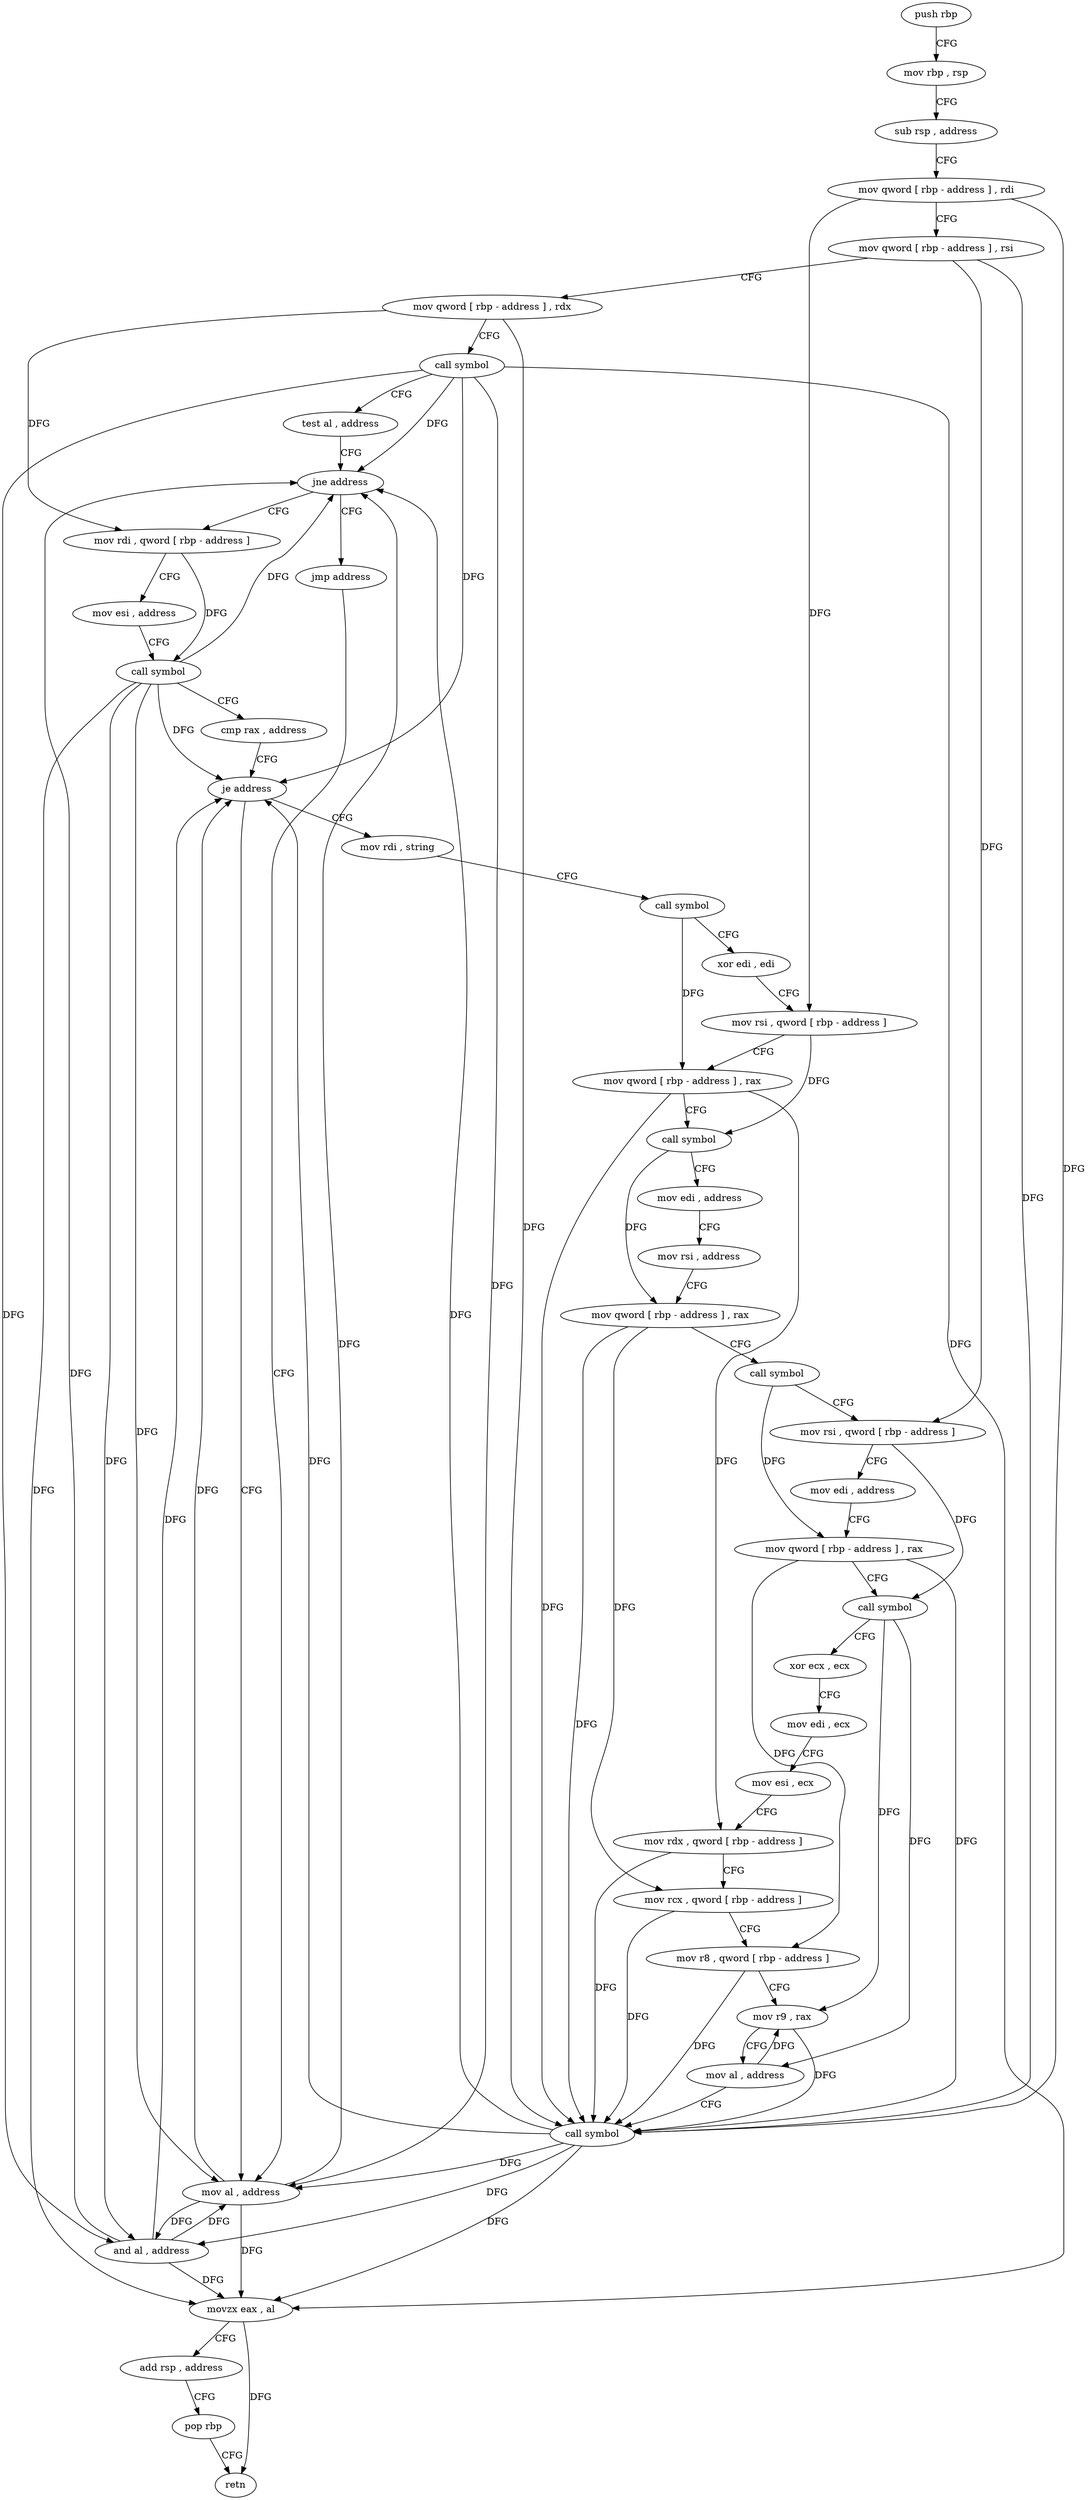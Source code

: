 digraph "func" {
"4285984" [label = "push rbp" ]
"4285985" [label = "mov rbp , rsp" ]
"4285988" [label = "sub rsp , address" ]
"4285992" [label = "mov qword [ rbp - address ] , rdi" ]
"4285996" [label = "mov qword [ rbp - address ] , rsi" ]
"4286000" [label = "mov qword [ rbp - address ] , rdx" ]
"4286004" [label = "call symbol" ]
"4286009" [label = "test al , address" ]
"4286011" [label = "jne address" ]
"4286022" [label = "mov rdi , qword [ rbp - address ]" ]
"4286017" [label = "jmp address" ]
"4286026" [label = "mov esi , address" ]
"4286031" [label = "call symbol" ]
"4286036" [label = "cmp rax , address" ]
"4286040" [label = "je address" ]
"4286146" [label = "mov al , address" ]
"4286046" [label = "mov rdi , string" ]
"4286148" [label = "and al , address" ]
"4286150" [label = "movzx eax , al" ]
"4286153" [label = "add rsp , address" ]
"4286157" [label = "pop rbp" ]
"4286158" [label = "retn" ]
"4286056" [label = "call symbol" ]
"4286061" [label = "xor edi , edi" ]
"4286063" [label = "mov rsi , qword [ rbp - address ]" ]
"4286067" [label = "mov qword [ rbp - address ] , rax" ]
"4286071" [label = "call symbol" ]
"4286076" [label = "mov edi , address" ]
"4286081" [label = "mov rsi , address" ]
"4286091" [label = "mov qword [ rbp - address ] , rax" ]
"4286095" [label = "call symbol" ]
"4286100" [label = "mov rsi , qword [ rbp - address ]" ]
"4286104" [label = "mov edi , address" ]
"4286109" [label = "mov qword [ rbp - address ] , rax" ]
"4286113" [label = "call symbol" ]
"4286118" [label = "xor ecx , ecx" ]
"4286120" [label = "mov edi , ecx" ]
"4286122" [label = "mov esi , ecx" ]
"4286124" [label = "mov rdx , qword [ rbp - address ]" ]
"4286128" [label = "mov rcx , qword [ rbp - address ]" ]
"4286132" [label = "mov r8 , qword [ rbp - address ]" ]
"4286136" [label = "mov r9 , rax" ]
"4286139" [label = "mov al , address" ]
"4286141" [label = "call symbol" ]
"4285984" -> "4285985" [ label = "CFG" ]
"4285985" -> "4285988" [ label = "CFG" ]
"4285988" -> "4285992" [ label = "CFG" ]
"4285992" -> "4285996" [ label = "CFG" ]
"4285992" -> "4286063" [ label = "DFG" ]
"4285992" -> "4286141" [ label = "DFG" ]
"4285996" -> "4286000" [ label = "CFG" ]
"4285996" -> "4286100" [ label = "DFG" ]
"4285996" -> "4286141" [ label = "DFG" ]
"4286000" -> "4286004" [ label = "CFG" ]
"4286000" -> "4286022" [ label = "DFG" ]
"4286000" -> "4286141" [ label = "DFG" ]
"4286004" -> "4286009" [ label = "CFG" ]
"4286004" -> "4286011" [ label = "DFG" ]
"4286004" -> "4286040" [ label = "DFG" ]
"4286004" -> "4286146" [ label = "DFG" ]
"4286004" -> "4286148" [ label = "DFG" ]
"4286004" -> "4286150" [ label = "DFG" ]
"4286009" -> "4286011" [ label = "CFG" ]
"4286011" -> "4286022" [ label = "CFG" ]
"4286011" -> "4286017" [ label = "CFG" ]
"4286022" -> "4286026" [ label = "CFG" ]
"4286022" -> "4286031" [ label = "DFG" ]
"4286017" -> "4286146" [ label = "CFG" ]
"4286026" -> "4286031" [ label = "CFG" ]
"4286031" -> "4286036" [ label = "CFG" ]
"4286031" -> "4286011" [ label = "DFG" ]
"4286031" -> "4286040" [ label = "DFG" ]
"4286031" -> "4286146" [ label = "DFG" ]
"4286031" -> "4286148" [ label = "DFG" ]
"4286031" -> "4286150" [ label = "DFG" ]
"4286036" -> "4286040" [ label = "CFG" ]
"4286040" -> "4286146" [ label = "CFG" ]
"4286040" -> "4286046" [ label = "CFG" ]
"4286146" -> "4286148" [ label = "DFG" ]
"4286146" -> "4286011" [ label = "DFG" ]
"4286146" -> "4286040" [ label = "DFG" ]
"4286146" -> "4286150" [ label = "DFG" ]
"4286046" -> "4286056" [ label = "CFG" ]
"4286148" -> "4286150" [ label = "DFG" ]
"4286148" -> "4286011" [ label = "DFG" ]
"4286148" -> "4286040" [ label = "DFG" ]
"4286148" -> "4286146" [ label = "DFG" ]
"4286150" -> "4286153" [ label = "CFG" ]
"4286150" -> "4286158" [ label = "DFG" ]
"4286153" -> "4286157" [ label = "CFG" ]
"4286157" -> "4286158" [ label = "CFG" ]
"4286056" -> "4286061" [ label = "CFG" ]
"4286056" -> "4286067" [ label = "DFG" ]
"4286061" -> "4286063" [ label = "CFG" ]
"4286063" -> "4286067" [ label = "CFG" ]
"4286063" -> "4286071" [ label = "DFG" ]
"4286067" -> "4286071" [ label = "CFG" ]
"4286067" -> "4286124" [ label = "DFG" ]
"4286067" -> "4286141" [ label = "DFG" ]
"4286071" -> "4286076" [ label = "CFG" ]
"4286071" -> "4286091" [ label = "DFG" ]
"4286076" -> "4286081" [ label = "CFG" ]
"4286081" -> "4286091" [ label = "CFG" ]
"4286091" -> "4286095" [ label = "CFG" ]
"4286091" -> "4286128" [ label = "DFG" ]
"4286091" -> "4286141" [ label = "DFG" ]
"4286095" -> "4286100" [ label = "CFG" ]
"4286095" -> "4286109" [ label = "DFG" ]
"4286100" -> "4286104" [ label = "CFG" ]
"4286100" -> "4286113" [ label = "DFG" ]
"4286104" -> "4286109" [ label = "CFG" ]
"4286109" -> "4286113" [ label = "CFG" ]
"4286109" -> "4286132" [ label = "DFG" ]
"4286109" -> "4286141" [ label = "DFG" ]
"4286113" -> "4286118" [ label = "CFG" ]
"4286113" -> "4286136" [ label = "DFG" ]
"4286113" -> "4286139" [ label = "DFG" ]
"4286118" -> "4286120" [ label = "CFG" ]
"4286120" -> "4286122" [ label = "CFG" ]
"4286122" -> "4286124" [ label = "CFG" ]
"4286124" -> "4286128" [ label = "CFG" ]
"4286124" -> "4286141" [ label = "DFG" ]
"4286128" -> "4286132" [ label = "CFG" ]
"4286128" -> "4286141" [ label = "DFG" ]
"4286132" -> "4286136" [ label = "CFG" ]
"4286132" -> "4286141" [ label = "DFG" ]
"4286136" -> "4286139" [ label = "CFG" ]
"4286136" -> "4286141" [ label = "DFG" ]
"4286139" -> "4286141" [ label = "CFG" ]
"4286139" -> "4286136" [ label = "DFG" ]
"4286141" -> "4286146" [ label = "DFG" ]
"4286141" -> "4286011" [ label = "DFG" ]
"4286141" -> "4286040" [ label = "DFG" ]
"4286141" -> "4286148" [ label = "DFG" ]
"4286141" -> "4286150" [ label = "DFG" ]
}

